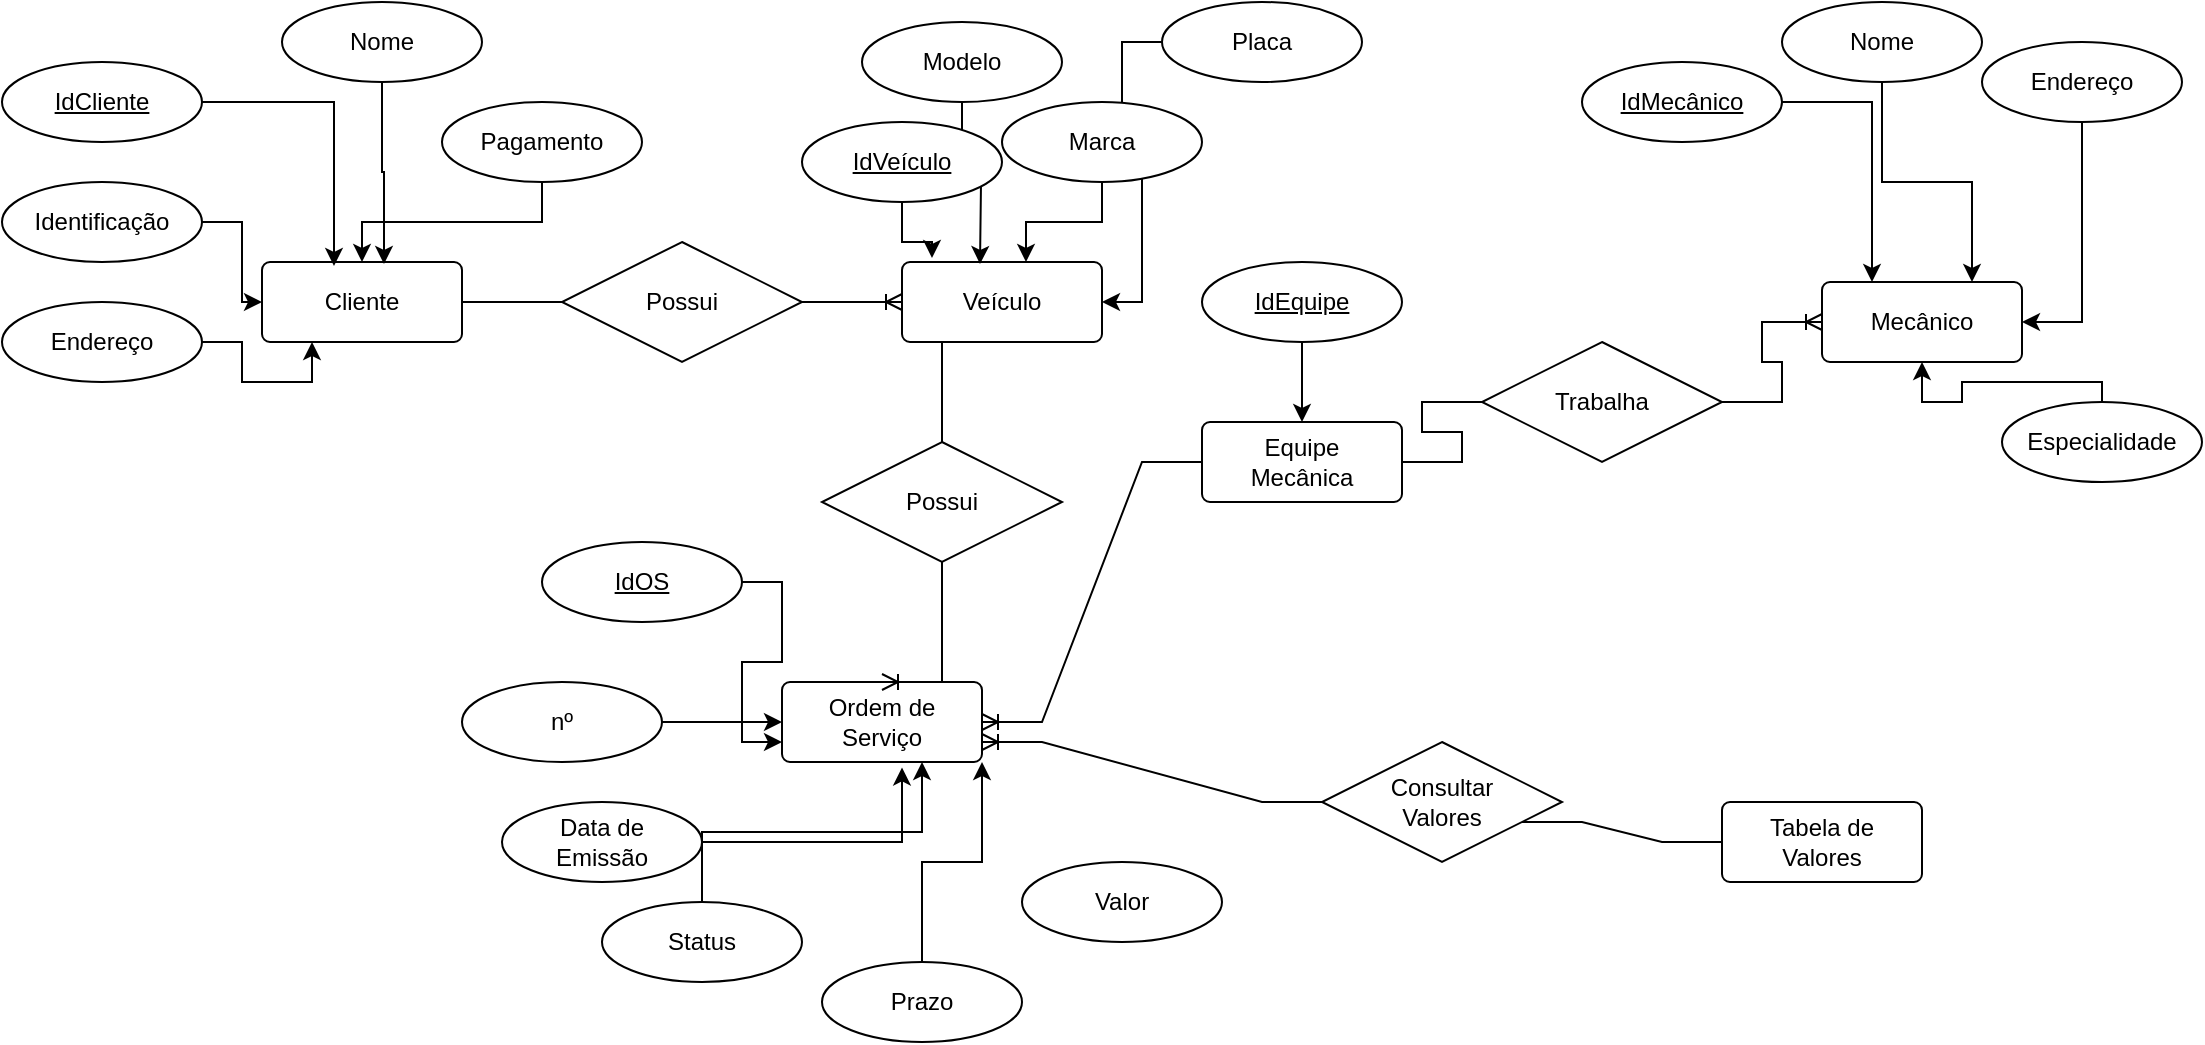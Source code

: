 <mxfile version="20.5.3" type="device"><diagram id="yt_t47EW4TtZ7qTgCdD1" name="Page-1"><mxGraphModel dx="1240" dy="743" grid="1" gridSize="10" guides="1" tooltips="1" connect="1" arrows="1" fold="1" page="1" pageScale="1" pageWidth="1100" pageHeight="850" math="0" shadow="0"><root><mxCell id="0"/><mxCell id="1" parent="0"/><mxCell id="vOdUIIchmfYBp0EBMhF--44" value="Cliente" style="rounded=1;arcSize=10;whiteSpace=wrap;html=1;align=center;" vertex="1" parent="1"><mxGeometry x="130" y="140" width="100" height="40" as="geometry"/></mxCell><mxCell id="vOdUIIchmfYBp0EBMhF--49" style="edgeStyle=orthogonalEdgeStyle;rounded=0;orthogonalLoop=1;jettySize=auto;html=1;entryX=0.36;entryY=0.05;entryDx=0;entryDy=0;entryPerimeter=0;" edge="1" parent="1" source="vOdUIIchmfYBp0EBMhF--47" target="vOdUIIchmfYBp0EBMhF--44"><mxGeometry relative="1" as="geometry"/></mxCell><mxCell id="vOdUIIchmfYBp0EBMhF--47" value="IdCliente" style="ellipse;whiteSpace=wrap;html=1;align=center;fontStyle=4;" vertex="1" parent="1"><mxGeometry y="40" width="100" height="40" as="geometry"/></mxCell><mxCell id="vOdUIIchmfYBp0EBMhF--54" style="edgeStyle=orthogonalEdgeStyle;rounded=0;orthogonalLoop=1;jettySize=auto;html=1;entryX=0.61;entryY=0.025;entryDx=0;entryDy=0;entryPerimeter=0;" edge="1" parent="1" source="vOdUIIchmfYBp0EBMhF--50" target="vOdUIIchmfYBp0EBMhF--44"><mxGeometry relative="1" as="geometry"/></mxCell><mxCell id="vOdUIIchmfYBp0EBMhF--50" value="Nome" style="ellipse;whiteSpace=wrap;html=1;align=center;" vertex="1" parent="1"><mxGeometry x="140" y="10" width="100" height="40" as="geometry"/></mxCell><mxCell id="vOdUIIchmfYBp0EBMhF--57" style="edgeStyle=orthogonalEdgeStyle;rounded=0;orthogonalLoop=1;jettySize=auto;html=1;entryX=0.25;entryY=1;entryDx=0;entryDy=0;" edge="1" parent="1" source="vOdUIIchmfYBp0EBMhF--51" target="vOdUIIchmfYBp0EBMhF--44"><mxGeometry relative="1" as="geometry"/></mxCell><mxCell id="vOdUIIchmfYBp0EBMhF--51" value="Endereço" style="ellipse;whiteSpace=wrap;html=1;align=center;" vertex="1" parent="1"><mxGeometry y="160" width="100" height="40" as="geometry"/></mxCell><mxCell id="vOdUIIchmfYBp0EBMhF--56" style="edgeStyle=orthogonalEdgeStyle;rounded=0;orthogonalLoop=1;jettySize=auto;html=1;" edge="1" parent="1" source="vOdUIIchmfYBp0EBMhF--52" target="vOdUIIchmfYBp0EBMhF--44"><mxGeometry relative="1" as="geometry"/></mxCell><mxCell id="vOdUIIchmfYBp0EBMhF--52" value="Identificação" style="ellipse;whiteSpace=wrap;html=1;align=center;" vertex="1" parent="1"><mxGeometry y="100" width="100" height="40" as="geometry"/></mxCell><mxCell id="vOdUIIchmfYBp0EBMhF--55" style="edgeStyle=orthogonalEdgeStyle;rounded=0;orthogonalLoop=1;jettySize=auto;html=1;" edge="1" parent="1" source="vOdUIIchmfYBp0EBMhF--53" target="vOdUIIchmfYBp0EBMhF--44"><mxGeometry relative="1" as="geometry"/></mxCell><mxCell id="vOdUIIchmfYBp0EBMhF--53" value="Pagamento" style="ellipse;whiteSpace=wrap;html=1;align=center;" vertex="1" parent="1"><mxGeometry x="220" y="60" width="100" height="40" as="geometry"/></mxCell><mxCell id="vOdUIIchmfYBp0EBMhF--58" value="Veículo" style="rounded=1;arcSize=10;whiteSpace=wrap;html=1;align=center;" vertex="1" parent="1"><mxGeometry x="450" y="140" width="100" height="40" as="geometry"/></mxCell><mxCell id="vOdUIIchmfYBp0EBMhF--60" value="" style="edgeStyle=entityRelationEdgeStyle;fontSize=12;html=1;endArrow=ERoneToMany;rounded=0;entryX=0;entryY=0.5;entryDx=0;entryDy=0;exitX=1;exitY=0.5;exitDx=0;exitDy=0;startArrow=none;" edge="1" parent="1" source="vOdUIIchmfYBp0EBMhF--59" target="vOdUIIchmfYBp0EBMhF--58"><mxGeometry width="100" height="100" relative="1" as="geometry"><mxPoint x="340" y="320" as="sourcePoint"/><mxPoint x="440" y="220" as="targetPoint"/></mxGeometry></mxCell><mxCell id="vOdUIIchmfYBp0EBMhF--59" value="Possui" style="shape=rhombus;perimeter=rhombusPerimeter;whiteSpace=wrap;html=1;align=center;" vertex="1" parent="1"><mxGeometry x="280" y="130" width="120" height="60" as="geometry"/></mxCell><mxCell id="vOdUIIchmfYBp0EBMhF--61" value="" style="edgeStyle=entityRelationEdgeStyle;fontSize=12;html=1;endArrow=none;rounded=0;entryX=0;entryY=0.5;entryDx=0;entryDy=0;exitX=1;exitY=0.5;exitDx=0;exitDy=0;" edge="1" parent="1" source="vOdUIIchmfYBp0EBMhF--44" target="vOdUIIchmfYBp0EBMhF--59"><mxGeometry width="100" height="100" relative="1" as="geometry"><mxPoint x="230" y="160" as="sourcePoint"/><mxPoint x="450" y="160" as="targetPoint"/></mxGeometry></mxCell><mxCell id="vOdUIIchmfYBp0EBMhF--62" value="Equipe&lt;br&gt;Mecânica" style="rounded=1;arcSize=10;whiteSpace=wrap;html=1;align=center;" vertex="1" parent="1"><mxGeometry x="600" y="220" width="100" height="40" as="geometry"/></mxCell><mxCell id="vOdUIIchmfYBp0EBMhF--63" value="Mecânico" style="rounded=1;arcSize=10;whiteSpace=wrap;html=1;align=center;" vertex="1" parent="1"><mxGeometry x="910" y="150" width="100" height="40" as="geometry"/></mxCell><mxCell id="vOdUIIchmfYBp0EBMhF--65" style="edgeStyle=orthogonalEdgeStyle;rounded=0;orthogonalLoop=1;jettySize=auto;html=1;entryX=0.15;entryY=-0.05;entryDx=0;entryDy=0;entryPerimeter=0;" edge="1" parent="1" source="vOdUIIchmfYBp0EBMhF--64" target="vOdUIIchmfYBp0EBMhF--58"><mxGeometry relative="1" as="geometry"/></mxCell><mxCell id="vOdUIIchmfYBp0EBMhF--67" style="edgeStyle=orthogonalEdgeStyle;rounded=0;orthogonalLoop=1;jettySize=auto;html=1;" edge="1" parent="1" source="vOdUIIchmfYBp0EBMhF--66"><mxGeometry relative="1" as="geometry"><mxPoint x="489" y="141" as="targetPoint"/></mxGeometry></mxCell><mxCell id="vOdUIIchmfYBp0EBMhF--64" value="IdVeículo" style="ellipse;whiteSpace=wrap;html=1;align=center;fontStyle=4;" vertex="1" parent="1"><mxGeometry x="400" y="70" width="100" height="40" as="geometry"/></mxCell><mxCell id="vOdUIIchmfYBp0EBMhF--66" value="Modelo" style="ellipse;whiteSpace=wrap;html=1;align=center;" vertex="1" parent="1"><mxGeometry x="430" y="20" width="100" height="40" as="geometry"/></mxCell><mxCell id="vOdUIIchmfYBp0EBMhF--69" style="edgeStyle=orthogonalEdgeStyle;rounded=0;orthogonalLoop=1;jettySize=auto;html=1;entryX=0.62;entryY=0;entryDx=0;entryDy=0;entryPerimeter=0;" edge="1" parent="1" source="vOdUIIchmfYBp0EBMhF--68" target="vOdUIIchmfYBp0EBMhF--58"><mxGeometry relative="1" as="geometry"/></mxCell><mxCell id="vOdUIIchmfYBp0EBMhF--71" style="edgeStyle=orthogonalEdgeStyle;rounded=0;orthogonalLoop=1;jettySize=auto;html=1;entryX=1;entryY=0.5;entryDx=0;entryDy=0;" edge="1" parent="1" source="vOdUIIchmfYBp0EBMhF--70" target="vOdUIIchmfYBp0EBMhF--58"><mxGeometry relative="1" as="geometry"/></mxCell><mxCell id="vOdUIIchmfYBp0EBMhF--68" value="Marca" style="ellipse;whiteSpace=wrap;html=1;align=center;" vertex="1" parent="1"><mxGeometry x="500" y="60" width="100" height="40" as="geometry"/></mxCell><mxCell id="vOdUIIchmfYBp0EBMhF--70" value="Placa" style="ellipse;whiteSpace=wrap;html=1;align=center;" vertex="1" parent="1"><mxGeometry x="580" y="10" width="100" height="40" as="geometry"/></mxCell><mxCell id="vOdUIIchmfYBp0EBMhF--74" style="edgeStyle=orthogonalEdgeStyle;rounded=0;orthogonalLoop=1;jettySize=auto;html=1;entryX=0.25;entryY=0;entryDx=0;entryDy=0;" edge="1" parent="1" source="vOdUIIchmfYBp0EBMhF--72" target="vOdUIIchmfYBp0EBMhF--63"><mxGeometry relative="1" as="geometry"/></mxCell><mxCell id="vOdUIIchmfYBp0EBMhF--72" value="IdMecânico" style="ellipse;whiteSpace=wrap;html=1;align=center;fontStyle=4;" vertex="1" parent="1"><mxGeometry x="790" y="40" width="100" height="40" as="geometry"/></mxCell><mxCell id="vOdUIIchmfYBp0EBMhF--75" style="edgeStyle=orthogonalEdgeStyle;rounded=0;orthogonalLoop=1;jettySize=auto;html=1;entryX=0.75;entryY=0;entryDx=0;entryDy=0;" edge="1" parent="1" source="vOdUIIchmfYBp0EBMhF--73" target="vOdUIIchmfYBp0EBMhF--63"><mxGeometry relative="1" as="geometry"/></mxCell><mxCell id="vOdUIIchmfYBp0EBMhF--73" value="Nome" style="ellipse;whiteSpace=wrap;html=1;align=center;" vertex="1" parent="1"><mxGeometry x="890" y="10" width="100" height="40" as="geometry"/></mxCell><mxCell id="vOdUIIchmfYBp0EBMhF--77" style="edgeStyle=orthogonalEdgeStyle;rounded=0;orthogonalLoop=1;jettySize=auto;html=1;entryX=1;entryY=0.5;entryDx=0;entryDy=0;" edge="1" parent="1" source="vOdUIIchmfYBp0EBMhF--76" target="vOdUIIchmfYBp0EBMhF--63"><mxGeometry relative="1" as="geometry"/></mxCell><mxCell id="vOdUIIchmfYBp0EBMhF--76" value="Endereço" style="ellipse;whiteSpace=wrap;html=1;align=center;" vertex="1" parent="1"><mxGeometry x="990" y="30" width="100" height="40" as="geometry"/></mxCell><mxCell id="vOdUIIchmfYBp0EBMhF--78" value="" style="edgeStyle=entityRelationEdgeStyle;fontSize=12;html=1;endArrow=ERoneToMany;rounded=0;entryX=0;entryY=0.5;entryDx=0;entryDy=0;exitX=1;exitY=0.5;exitDx=0;exitDy=0;startArrow=none;" edge="1" parent="1" source="vOdUIIchmfYBp0EBMhF--79" target="vOdUIIchmfYBp0EBMhF--63"><mxGeometry width="100" height="100" relative="1" as="geometry"><mxPoint x="690" y="230" as="sourcePoint"/><mxPoint x="790" y="130" as="targetPoint"/></mxGeometry></mxCell><mxCell id="vOdUIIchmfYBp0EBMhF--79" value="Trabalha" style="shape=rhombus;perimeter=rhombusPerimeter;whiteSpace=wrap;html=1;align=center;" vertex="1" parent="1"><mxGeometry x="740" y="180" width="120" height="60" as="geometry"/></mxCell><mxCell id="vOdUIIchmfYBp0EBMhF--80" value="" style="edgeStyle=entityRelationEdgeStyle;fontSize=12;html=1;endArrow=none;rounded=0;entryX=0;entryY=0.5;entryDx=0;entryDy=0;exitX=1;exitY=0.5;exitDx=0;exitDy=0;" edge="1" parent="1" source="vOdUIIchmfYBp0EBMhF--62" target="vOdUIIchmfYBp0EBMhF--79"><mxGeometry width="100" height="100" relative="1" as="geometry"><mxPoint x="700" y="240" as="sourcePoint"/><mxPoint x="910" y="170" as="targetPoint"/></mxGeometry></mxCell><mxCell id="vOdUIIchmfYBp0EBMhF--81" value="Ordem de&lt;br&gt;Serviço" style="rounded=1;arcSize=10;whiteSpace=wrap;html=1;align=center;" vertex="1" parent="1"><mxGeometry x="390" y="350" width="100" height="40" as="geometry"/></mxCell><mxCell id="vOdUIIchmfYBp0EBMhF--82" value="" style="edgeStyle=entityRelationEdgeStyle;fontSize=12;html=1;endArrow=ERoneToMany;rounded=0;exitX=0.5;exitY=1;exitDx=0;exitDy=0;entryX=0.5;entryY=0;entryDx=0;entryDy=0;" edge="1" parent="1" source="vOdUIIchmfYBp0EBMhF--58" target="vOdUIIchmfYBp0EBMhF--81"><mxGeometry width="100" height="100" relative="1" as="geometry"><mxPoint x="540" y="260" as="sourcePoint"/><mxPoint x="570" y="220" as="targetPoint"/></mxGeometry></mxCell><mxCell id="vOdUIIchmfYBp0EBMhF--83" value="Possui" style="shape=rhombus;perimeter=rhombusPerimeter;whiteSpace=wrap;html=1;align=center;" vertex="1" parent="1"><mxGeometry x="410" y="230" width="120" height="60" as="geometry"/></mxCell><mxCell id="vOdUIIchmfYBp0EBMhF--84" value="" style="edgeStyle=entityRelationEdgeStyle;fontSize=12;html=1;endArrow=ERoneToMany;rounded=0;entryX=1;entryY=0.5;entryDx=0;entryDy=0;exitX=0;exitY=0.5;exitDx=0;exitDy=0;" edge="1" parent="1" source="vOdUIIchmfYBp0EBMhF--62" target="vOdUIIchmfYBp0EBMhF--81"><mxGeometry width="100" height="100" relative="1" as="geometry"><mxPoint x="540" y="260" as="sourcePoint"/><mxPoint x="640" y="160" as="targetPoint"/></mxGeometry></mxCell><mxCell id="vOdUIIchmfYBp0EBMhF--86" style="edgeStyle=orthogonalEdgeStyle;rounded=0;orthogonalLoop=1;jettySize=auto;html=1;entryX=0.5;entryY=0;entryDx=0;entryDy=0;" edge="1" parent="1" source="vOdUIIchmfYBp0EBMhF--85" target="vOdUIIchmfYBp0EBMhF--62"><mxGeometry relative="1" as="geometry"/></mxCell><mxCell id="vOdUIIchmfYBp0EBMhF--85" value="IdEquipe" style="ellipse;whiteSpace=wrap;html=1;align=center;fontStyle=4;" vertex="1" parent="1"><mxGeometry x="600" y="140" width="100" height="40" as="geometry"/></mxCell><mxCell id="vOdUIIchmfYBp0EBMhF--88" style="edgeStyle=orthogonalEdgeStyle;rounded=0;orthogonalLoop=1;jettySize=auto;html=1;entryX=0;entryY=0.75;entryDx=0;entryDy=0;" edge="1" parent="1" source="vOdUIIchmfYBp0EBMhF--87" target="vOdUIIchmfYBp0EBMhF--81"><mxGeometry relative="1" as="geometry"/></mxCell><mxCell id="vOdUIIchmfYBp0EBMhF--87" value="IdOS" style="ellipse;whiteSpace=wrap;html=1;align=center;fontStyle=4;" vertex="1" parent="1"><mxGeometry x="270" y="280" width="100" height="40" as="geometry"/></mxCell><mxCell id="vOdUIIchmfYBp0EBMhF--90" style="edgeStyle=orthogonalEdgeStyle;rounded=0;orthogonalLoop=1;jettySize=auto;html=1;" edge="1" parent="1" source="vOdUIIchmfYBp0EBMhF--89" target="vOdUIIchmfYBp0EBMhF--81"><mxGeometry relative="1" as="geometry"/></mxCell><mxCell id="vOdUIIchmfYBp0EBMhF--89" value="nº" style="ellipse;whiteSpace=wrap;html=1;align=center;" vertex="1" parent="1"><mxGeometry x="230" y="350" width="100" height="40" as="geometry"/></mxCell><mxCell id="vOdUIIchmfYBp0EBMhF--96" style="edgeStyle=orthogonalEdgeStyle;rounded=0;orthogonalLoop=1;jettySize=auto;html=1;entryX=0.6;entryY=1.068;entryDx=0;entryDy=0;entryPerimeter=0;" edge="1" parent="1" source="vOdUIIchmfYBp0EBMhF--95" target="vOdUIIchmfYBp0EBMhF--81"><mxGeometry relative="1" as="geometry"/></mxCell><mxCell id="vOdUIIchmfYBp0EBMhF--95" value="Data de&lt;br&gt;Emissão" style="ellipse;whiteSpace=wrap;html=1;align=center;" vertex="1" parent="1"><mxGeometry x="250" y="410" width="100" height="40" as="geometry"/></mxCell><mxCell id="vOdUIIchmfYBp0EBMhF--101" style="edgeStyle=orthogonalEdgeStyle;rounded=0;orthogonalLoop=1;jettySize=auto;html=1;entryX=0.5;entryY=1;entryDx=0;entryDy=0;" edge="1" parent="1" source="vOdUIIchmfYBp0EBMhF--98" target="vOdUIIchmfYBp0EBMhF--63"><mxGeometry relative="1" as="geometry"><Array as="points"><mxPoint x="1050" y="200"/><mxPoint x="980" y="200"/><mxPoint x="980" y="210"/><mxPoint x="960" y="210"/></Array></mxGeometry></mxCell><mxCell id="vOdUIIchmfYBp0EBMhF--103" style="edgeStyle=orthogonalEdgeStyle;rounded=0;orthogonalLoop=1;jettySize=auto;html=1;entryX=1;entryY=1;entryDx=0;entryDy=0;" edge="1" parent="1" source="vOdUIIchmfYBp0EBMhF--102" target="vOdUIIchmfYBp0EBMhF--81"><mxGeometry relative="1" as="geometry"/></mxCell><mxCell id="vOdUIIchmfYBp0EBMhF--98" value="Especialidade" style="ellipse;whiteSpace=wrap;html=1;align=center;" vertex="1" parent="1"><mxGeometry x="1000" y="210" width="100" height="40" as="geometry"/></mxCell><mxCell id="vOdUIIchmfYBp0EBMhF--102" value="Prazo" style="ellipse;whiteSpace=wrap;html=1;align=center;" vertex="1" parent="1"><mxGeometry x="410" y="490" width="100" height="40" as="geometry"/></mxCell><mxCell id="vOdUIIchmfYBp0EBMhF--105" style="edgeStyle=orthogonalEdgeStyle;rounded=0;orthogonalLoop=1;jettySize=auto;html=1;entryX=0.7;entryY=1;entryDx=0;entryDy=0;entryPerimeter=0;" edge="1" parent="1" source="vOdUIIchmfYBp0EBMhF--104" target="vOdUIIchmfYBp0EBMhF--81"><mxGeometry relative="1" as="geometry"/></mxCell><mxCell id="vOdUIIchmfYBp0EBMhF--104" value="Status" style="ellipse;whiteSpace=wrap;html=1;align=center;" vertex="1" parent="1"><mxGeometry x="300" y="460" width="100" height="40" as="geometry"/></mxCell><mxCell id="vOdUIIchmfYBp0EBMhF--106" value="Tabela de&lt;br&gt;Valores" style="rounded=1;arcSize=10;whiteSpace=wrap;html=1;align=center;" vertex="1" parent="1"><mxGeometry x="860" y="410" width="100" height="40" as="geometry"/></mxCell><mxCell id="vOdUIIchmfYBp0EBMhF--107" value="" style="edgeStyle=entityRelationEdgeStyle;fontSize=12;html=1;endArrow=ERoneToMany;rounded=0;entryX=1;entryY=0.75;entryDx=0;entryDy=0;exitX=0;exitY=0.5;exitDx=0;exitDy=0;startArrow=none;" edge="1" parent="1" source="vOdUIIchmfYBp0EBMhF--108" target="vOdUIIchmfYBp0EBMhF--81"><mxGeometry width="100" height="100" relative="1" as="geometry"><mxPoint x="560" y="340" as="sourcePoint"/><mxPoint x="660" y="240" as="targetPoint"/></mxGeometry></mxCell><mxCell id="vOdUIIchmfYBp0EBMhF--109" value="Valor" style="ellipse;whiteSpace=wrap;html=1;align=center;" vertex="1" parent="1"><mxGeometry x="510" y="440" width="100" height="40" as="geometry"/></mxCell><mxCell id="vOdUIIchmfYBp0EBMhF--110" style="edgeStyle=orthogonalEdgeStyle;rounded=0;orthogonalLoop=1;jettySize=auto;html=1;exitX=0.5;exitY=1;exitDx=0;exitDy=0;" edge="1" parent="1" source="vOdUIIchmfYBp0EBMhF--95" target="vOdUIIchmfYBp0EBMhF--95"><mxGeometry relative="1" as="geometry"/></mxCell><mxCell id="vOdUIIchmfYBp0EBMhF--108" value="Consultar&lt;br&gt;Valores" style="shape=rhombus;perimeter=rhombusPerimeter;whiteSpace=wrap;html=1;align=center;" vertex="1" parent="1"><mxGeometry x="660" y="380" width="120" height="60" as="geometry"/></mxCell><mxCell id="vOdUIIchmfYBp0EBMhF--111" value="" style="edgeStyle=entityRelationEdgeStyle;fontSize=12;html=1;endArrow=none;rounded=0;entryX=1;entryY=0.75;entryDx=0;entryDy=0;exitX=0;exitY=0.5;exitDx=0;exitDy=0;" edge="1" parent="1" source="vOdUIIchmfYBp0EBMhF--106" target="vOdUIIchmfYBp0EBMhF--108"><mxGeometry width="100" height="100" relative="1" as="geometry"><mxPoint x="860" y="430" as="sourcePoint"/><mxPoint x="490" y="380" as="targetPoint"/></mxGeometry></mxCell></root></mxGraphModel></diagram></mxfile>
